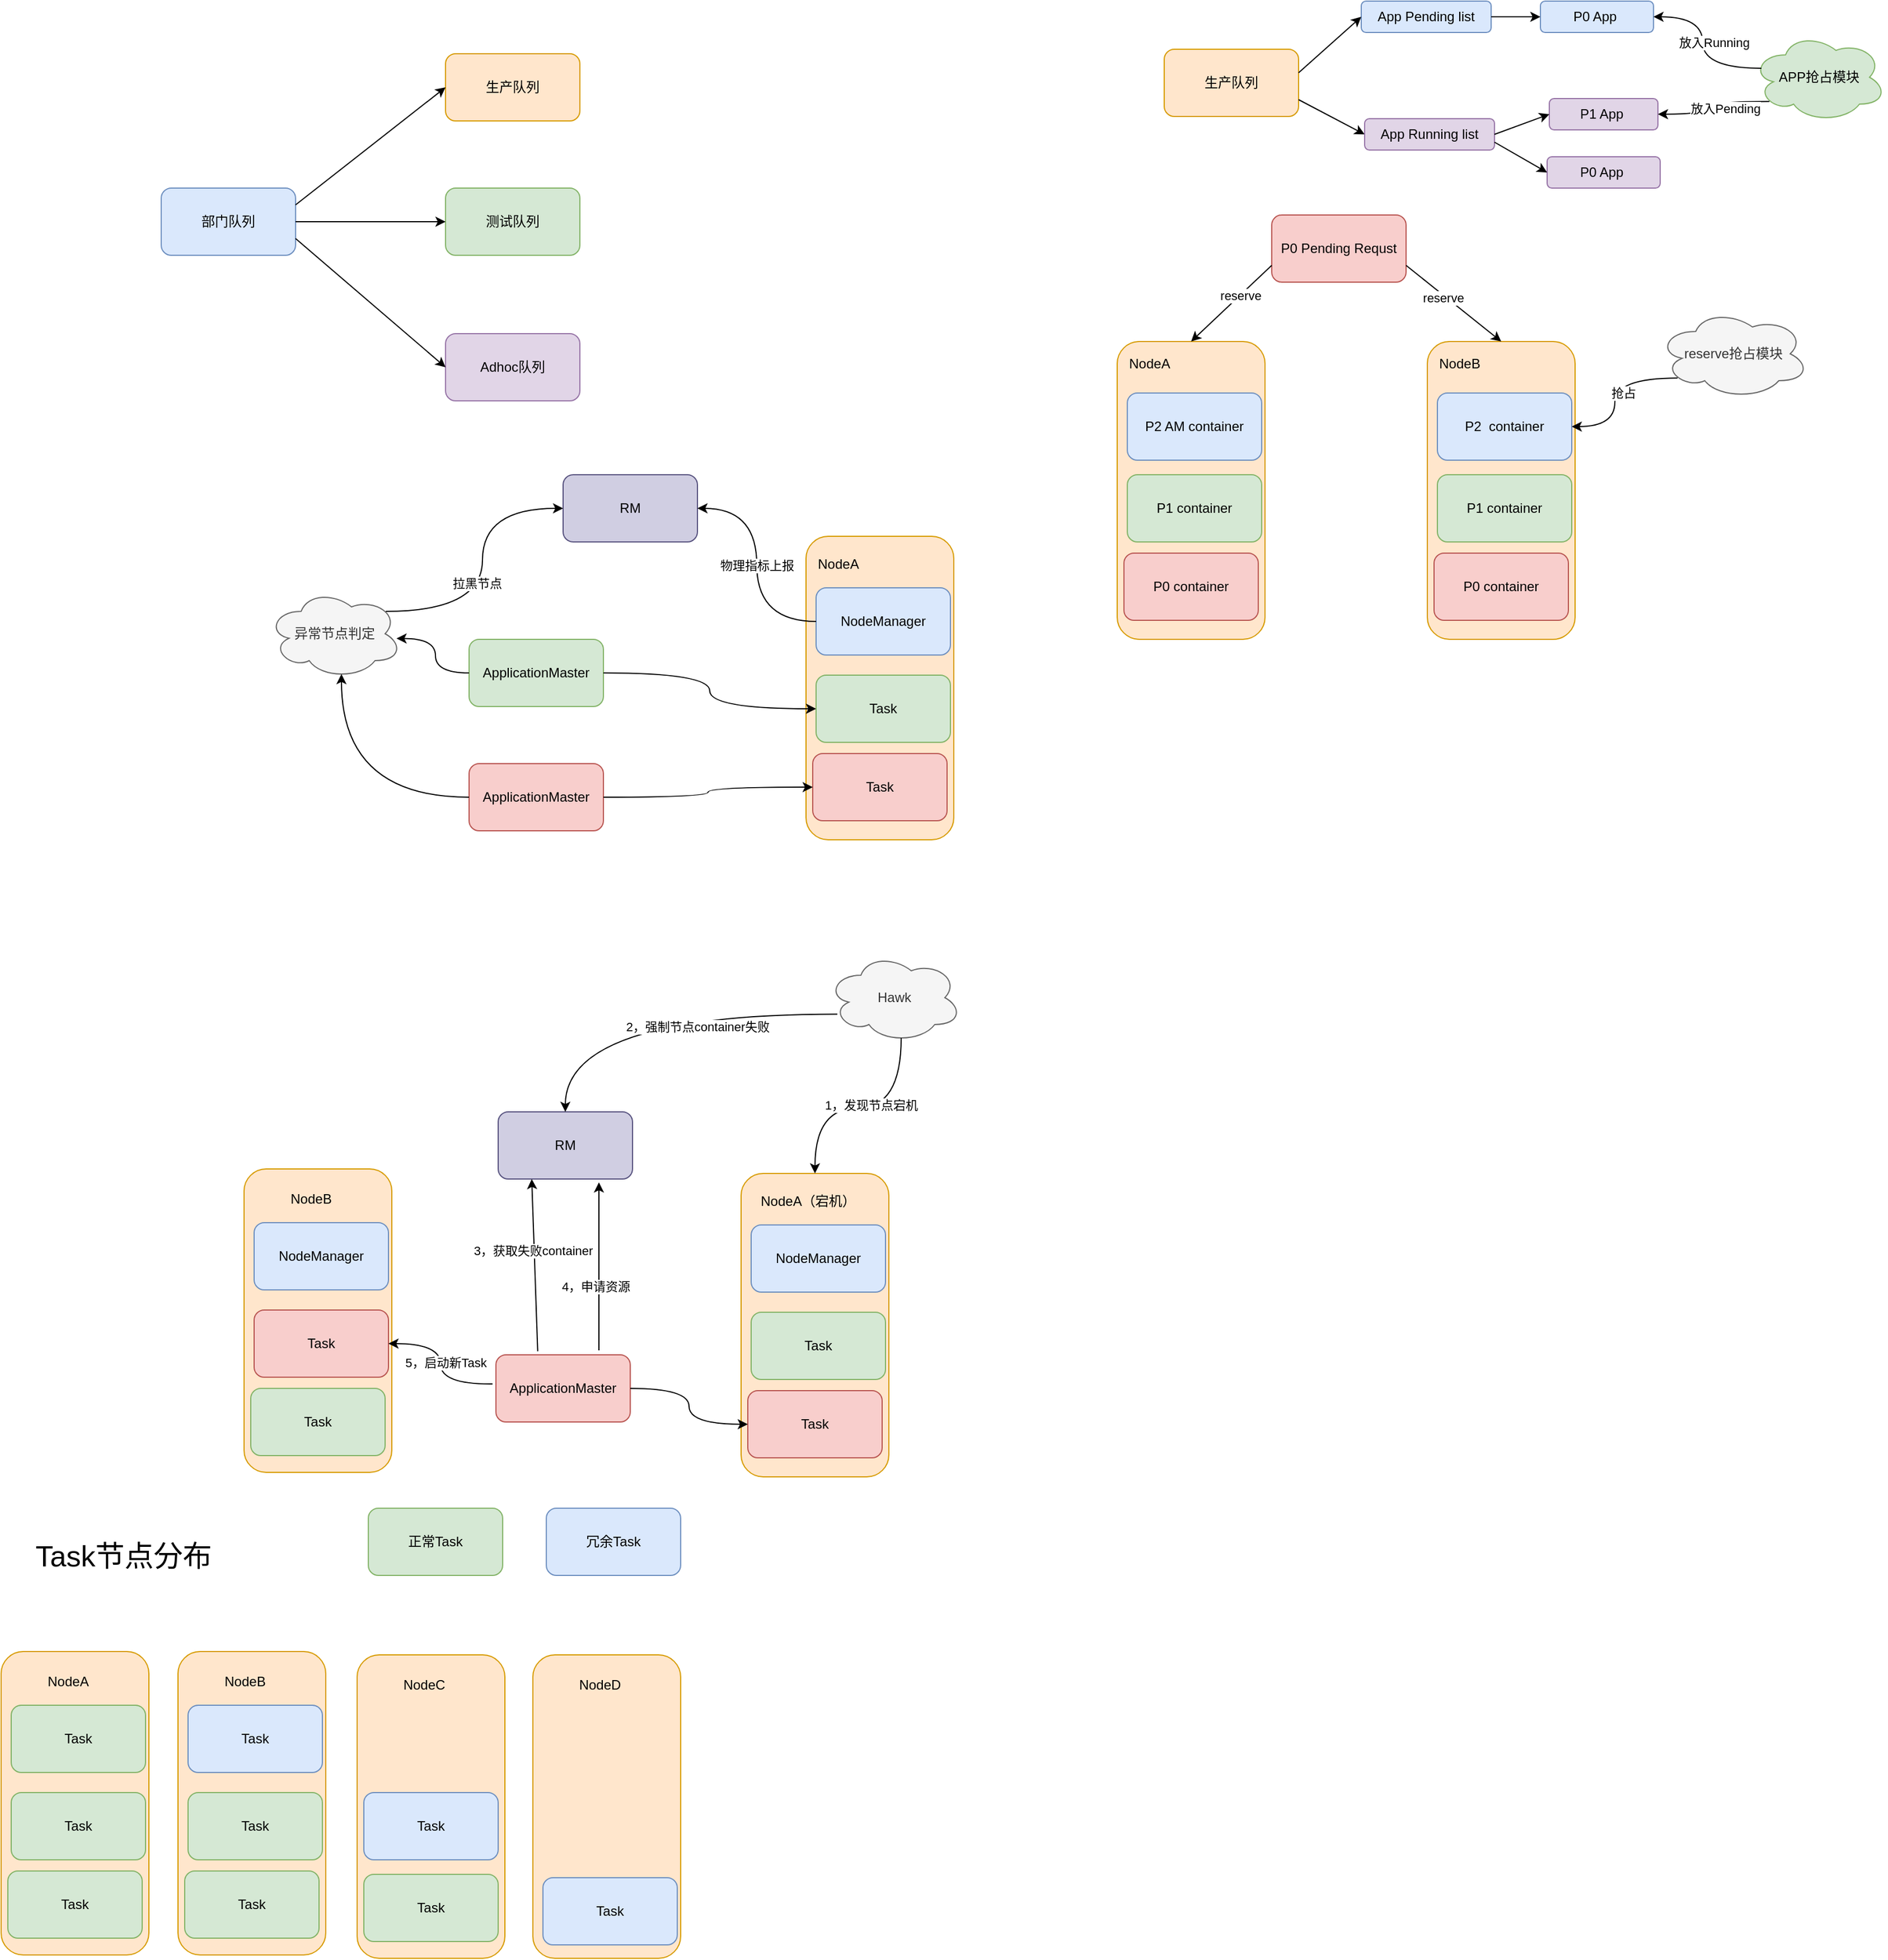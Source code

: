<mxfile version="13.7.4" type="github">
  <diagram id="bQWLj3P9DAoW00m1-NoQ" name="Page-1">
    <mxGraphModel dx="1933" dy="540" grid="0" gridSize="10" guides="1" tooltips="1" connect="1" arrows="1" fold="1" page="1" pageScale="1" pageWidth="827" pageHeight="1169" math="0" shadow="0">
      <root>
        <mxCell id="0" />
        <mxCell id="1" parent="0" />
        <mxCell id="UONJU83UgaEwQnr5J4Ik-1" value="部门队列" style="rounded=1;whiteSpace=wrap;html=1;fillColor=#dae8fc;strokeColor=#6c8ebf;" vertex="1" parent="1">
          <mxGeometry x="100" y="420" width="120" height="60" as="geometry" />
        </mxCell>
        <mxCell id="UONJU83UgaEwQnr5J4Ik-2" value="Adhoc队列" style="rounded=1;whiteSpace=wrap;html=1;fillColor=#e1d5e7;strokeColor=#9673a6;" vertex="1" parent="1">
          <mxGeometry x="354" y="550" width="120" height="60" as="geometry" />
        </mxCell>
        <mxCell id="UONJU83UgaEwQnr5J4Ik-3" value="测试队列" style="rounded=1;whiteSpace=wrap;html=1;fillColor=#d5e8d4;strokeColor=#82b366;" vertex="1" parent="1">
          <mxGeometry x="354" y="420" width="120" height="60" as="geometry" />
        </mxCell>
        <mxCell id="UONJU83UgaEwQnr5J4Ik-4" value="生产队列" style="rounded=1;whiteSpace=wrap;html=1;fillColor=#ffe6cc;strokeColor=#d79b00;" vertex="1" parent="1">
          <mxGeometry x="354" y="300" width="120" height="60" as="geometry" />
        </mxCell>
        <mxCell id="UONJU83UgaEwQnr5J4Ik-5" value="" style="endArrow=classic;html=1;exitX=1;exitY=0.25;exitDx=0;exitDy=0;entryX=0;entryY=0.5;entryDx=0;entryDy=0;" edge="1" parent="1" source="UONJU83UgaEwQnr5J4Ik-1" target="UONJU83UgaEwQnr5J4Ik-4">
          <mxGeometry width="50" height="50" relative="1" as="geometry">
            <mxPoint x="60" y="440" as="sourcePoint" />
            <mxPoint x="110" y="390" as="targetPoint" />
          </mxGeometry>
        </mxCell>
        <mxCell id="UONJU83UgaEwQnr5J4Ik-6" value="" style="endArrow=classic;html=1;exitX=1;exitY=0.5;exitDx=0;exitDy=0;entryX=0;entryY=0.5;entryDx=0;entryDy=0;" edge="1" parent="1" source="UONJU83UgaEwQnr5J4Ik-1" target="UONJU83UgaEwQnr5J4Ik-3">
          <mxGeometry width="50" height="50" relative="1" as="geometry">
            <mxPoint x="230" y="445" as="sourcePoint" />
            <mxPoint x="364" y="340" as="targetPoint" />
          </mxGeometry>
        </mxCell>
        <mxCell id="UONJU83UgaEwQnr5J4Ik-7" value="" style="endArrow=classic;html=1;exitX=1;exitY=0.75;exitDx=0;exitDy=0;entryX=0;entryY=0.5;entryDx=0;entryDy=0;" edge="1" parent="1" source="UONJU83UgaEwQnr5J4Ik-1" target="UONJU83UgaEwQnr5J4Ik-2">
          <mxGeometry width="50" height="50" relative="1" as="geometry">
            <mxPoint x="230" y="460" as="sourcePoint" />
            <mxPoint x="364" y="460" as="targetPoint" />
          </mxGeometry>
        </mxCell>
        <mxCell id="UONJU83UgaEwQnr5J4Ik-11" value="生产队列" style="rounded=1;whiteSpace=wrap;html=1;fillColor=#ffe6cc;strokeColor=#d79b00;" vertex="1" parent="1">
          <mxGeometry x="996" y="296" width="120" height="60" as="geometry" />
        </mxCell>
        <mxCell id="UONJU83UgaEwQnr5J4Ik-15" value="P0 App&amp;nbsp;" style="rounded=1;whiteSpace=wrap;html=1;fillColor=#dae8fc;strokeColor=#6c8ebf;" vertex="1" parent="1">
          <mxGeometry x="1332" y="253" width="101" height="28" as="geometry" />
        </mxCell>
        <mxCell id="UONJU83UgaEwQnr5J4Ik-17" value="App Pending list" style="rounded=1;whiteSpace=wrap;html=1;fillColor=#dae8fc;strokeColor=#6c8ebf;" vertex="1" parent="1">
          <mxGeometry x="1172" y="253" width="116" height="28" as="geometry" />
        </mxCell>
        <mxCell id="UONJU83UgaEwQnr5J4Ik-18" value="" style="endArrow=classic;html=1;exitX=1;exitY=0.75;exitDx=0;exitDy=0;entryX=0;entryY=0.5;entryDx=0;entryDy=0;" edge="1" parent="1" source="UONJU83UgaEwQnr5J4Ik-11" target="UONJU83UgaEwQnr5J4Ik-19">
          <mxGeometry width="50" height="50" relative="1" as="geometry">
            <mxPoint x="747" y="344" as="sourcePoint" />
            <mxPoint x="797" y="294" as="targetPoint" />
          </mxGeometry>
        </mxCell>
        <mxCell id="UONJU83UgaEwQnr5J4Ik-19" value="App Running list" style="rounded=1;whiteSpace=wrap;html=1;fillColor=#e1d5e7;strokeColor=#9673a6;" vertex="1" parent="1">
          <mxGeometry x="1175" y="358" width="116" height="28" as="geometry" />
        </mxCell>
        <mxCell id="UONJU83UgaEwQnr5J4Ik-20" value="P0 App&amp;nbsp;" style="rounded=1;whiteSpace=wrap;html=1;fillColor=#e1d5e7;strokeColor=#9673a6;" vertex="1" parent="1">
          <mxGeometry x="1338" y="392" width="101" height="28" as="geometry" />
        </mxCell>
        <mxCell id="UONJU83UgaEwQnr5J4Ik-21" value="P1 App&amp;nbsp;" style="rounded=1;whiteSpace=wrap;html=1;fillColor=#e1d5e7;strokeColor=#9673a6;" vertex="1" parent="1">
          <mxGeometry x="1340" y="340" width="97" height="28" as="geometry" />
        </mxCell>
        <mxCell id="UONJU83UgaEwQnr5J4Ik-23" value="" style="endArrow=classic;html=1;exitX=1;exitY=0.35;exitDx=0;exitDy=0;entryX=0;entryY=0.5;entryDx=0;entryDy=0;exitPerimeter=0;" edge="1" parent="1" source="UONJU83UgaEwQnr5J4Ik-11" target="UONJU83UgaEwQnr5J4Ik-17">
          <mxGeometry width="50" height="50" relative="1" as="geometry">
            <mxPoint x="1126" y="351" as="sourcePoint" />
            <mxPoint x="1185" y="382" as="targetPoint" />
          </mxGeometry>
        </mxCell>
        <mxCell id="UONJU83UgaEwQnr5J4Ik-24" value="" style="endArrow=classic;html=1;exitX=1;exitY=0.5;exitDx=0;exitDy=0;entryX=0;entryY=0.5;entryDx=0;entryDy=0;" edge="1" parent="1" source="UONJU83UgaEwQnr5J4Ik-17" target="UONJU83UgaEwQnr5J4Ik-15">
          <mxGeometry width="50" height="50" relative="1" as="geometry">
            <mxPoint x="1126" y="327" as="sourcePoint" />
            <mxPoint x="1182" y="277" as="targetPoint" />
          </mxGeometry>
        </mxCell>
        <mxCell id="UONJU83UgaEwQnr5J4Ik-25" value="" style="endArrow=classic;html=1;exitX=1;exitY=0.5;exitDx=0;exitDy=0;entryX=0;entryY=0.5;entryDx=0;entryDy=0;" edge="1" parent="1" source="UONJU83UgaEwQnr5J4Ik-19" target="UONJU83UgaEwQnr5J4Ik-21">
          <mxGeometry width="50" height="50" relative="1" as="geometry">
            <mxPoint x="964" y="472" as="sourcePoint" />
            <mxPoint x="1014" y="422" as="targetPoint" />
          </mxGeometry>
        </mxCell>
        <mxCell id="UONJU83UgaEwQnr5J4Ik-26" value="" style="endArrow=classic;html=1;exitX=1;exitY=0.75;exitDx=0;exitDy=0;entryX=0;entryY=0.5;entryDx=0;entryDy=0;" edge="1" parent="1" source="UONJU83UgaEwQnr5J4Ik-19" target="UONJU83UgaEwQnr5J4Ik-20">
          <mxGeometry width="50" height="50" relative="1" as="geometry">
            <mxPoint x="1301" y="375" as="sourcePoint" />
            <mxPoint x="1350" y="364" as="targetPoint" />
          </mxGeometry>
        </mxCell>
        <mxCell id="UONJU83UgaEwQnr5J4Ik-27" value="" style="endArrow=classic;html=1;entryX=1;entryY=0.5;entryDx=0;entryDy=0;exitX=0.13;exitY=0.77;exitDx=0;exitDy=0;exitPerimeter=0;edgeStyle=orthogonalEdgeStyle;curved=1;" edge="1" parent="1" source="UONJU83UgaEwQnr5J4Ik-28" target="UONJU83UgaEwQnr5J4Ik-21">
          <mxGeometry width="50" height="50" relative="1" as="geometry">
            <mxPoint x="1471" y="327" as="sourcePoint" />
            <mxPoint x="1214" y="476" as="targetPoint" />
          </mxGeometry>
        </mxCell>
        <mxCell id="UONJU83UgaEwQnr5J4Ik-30" value="放入Pending" style="edgeLabel;html=1;align=center;verticalAlign=middle;resizable=0;points=[];" vertex="1" connectable="0" parent="UONJU83UgaEwQnr5J4Ik-27">
          <mxGeometry x="0.207" y="3" relative="1" as="geometry">
            <mxPoint x="15" y="-3" as="offset" />
          </mxGeometry>
        </mxCell>
        <mxCell id="UONJU83UgaEwQnr5J4Ik-28" value="APP抢占模块" style="ellipse;shape=cloud;whiteSpace=wrap;html=1;fillColor=#d5e8d4;strokeColor=#82b366;" vertex="1" parent="1">
          <mxGeometry x="1521" y="281" width="120" height="80" as="geometry" />
        </mxCell>
        <mxCell id="UONJU83UgaEwQnr5J4Ik-29" value="" style="endArrow=classic;html=1;entryX=1;entryY=0.5;entryDx=0;entryDy=0;exitX=0.07;exitY=0.4;exitDx=0;exitDy=0;exitPerimeter=0;edgeStyle=orthogonalEdgeStyle;curved=1;" edge="1" parent="1" source="UONJU83UgaEwQnr5J4Ik-28" target="UONJU83UgaEwQnr5J4Ik-15">
          <mxGeometry width="50" height="50" relative="1" as="geometry">
            <mxPoint x="1520.6" y="349.6" as="sourcePoint" />
            <mxPoint x="1447" y="364" as="targetPoint" />
          </mxGeometry>
        </mxCell>
        <mxCell id="UONJU83UgaEwQnr5J4Ik-31" value="放入Running" style="edgeLabel;html=1;align=center;verticalAlign=middle;resizable=0;points=[];" vertex="1" connectable="0" parent="UONJU83UgaEwQnr5J4Ik-29">
          <mxGeometry x="0.063" y="2" relative="1" as="geometry">
            <mxPoint x="12" as="offset" />
          </mxGeometry>
        </mxCell>
        <mxCell id="UONJU83UgaEwQnr5J4Ik-32" value="" style="rounded=1;whiteSpace=wrap;html=1;fillColor=#ffe6cc;strokeColor=#d79b00;" vertex="1" parent="1">
          <mxGeometry x="954" y="557" width="132" height="266" as="geometry" />
        </mxCell>
        <mxCell id="UONJU83UgaEwQnr5J4Ik-33" value="P0 container" style="rounded=1;whiteSpace=wrap;html=1;fillColor=#f8cecc;strokeColor=#b85450;" vertex="1" parent="1">
          <mxGeometry x="960" y="746" width="120" height="60" as="geometry" />
        </mxCell>
        <mxCell id="UONJU83UgaEwQnr5J4Ik-34" value="P1 container" style="rounded=1;whiteSpace=wrap;html=1;fillColor=#d5e8d4;strokeColor=#82b366;" vertex="1" parent="1">
          <mxGeometry x="963" y="676" width="120" height="60" as="geometry" />
        </mxCell>
        <mxCell id="UONJU83UgaEwQnr5J4Ik-35" value="P2 AM container" style="rounded=1;whiteSpace=wrap;html=1;fillColor=#dae8fc;strokeColor=#6c8ebf;" vertex="1" parent="1">
          <mxGeometry x="963" y="603" width="120" height="60" as="geometry" />
        </mxCell>
        <mxCell id="UONJU83UgaEwQnr5J4Ik-36" value="NodeA" style="text;html=1;strokeColor=none;fillColor=none;align=center;verticalAlign=middle;whiteSpace=wrap;rounded=0;" vertex="1" parent="1">
          <mxGeometry x="963" y="567" width="40" height="20" as="geometry" />
        </mxCell>
        <mxCell id="UONJU83UgaEwQnr5J4Ik-37" value="" style="rounded=1;whiteSpace=wrap;html=1;fillColor=#ffe6cc;strokeColor=#d79b00;" vertex="1" parent="1">
          <mxGeometry x="1231" y="557" width="132" height="266" as="geometry" />
        </mxCell>
        <mxCell id="UONJU83UgaEwQnr5J4Ik-38" value="P0 container" style="rounded=1;whiteSpace=wrap;html=1;fillColor=#f8cecc;strokeColor=#b85450;" vertex="1" parent="1">
          <mxGeometry x="1237" y="746" width="120" height="60" as="geometry" />
        </mxCell>
        <mxCell id="UONJU83UgaEwQnr5J4Ik-39" value="P1 container" style="rounded=1;whiteSpace=wrap;html=1;fillColor=#d5e8d4;strokeColor=#82b366;" vertex="1" parent="1">
          <mxGeometry x="1240" y="676" width="120" height="60" as="geometry" />
        </mxCell>
        <mxCell id="UONJU83UgaEwQnr5J4Ik-40" value="P2&amp;nbsp; container" style="rounded=1;whiteSpace=wrap;html=1;fillColor=#dae8fc;strokeColor=#6c8ebf;" vertex="1" parent="1">
          <mxGeometry x="1240" y="603" width="120" height="60" as="geometry" />
        </mxCell>
        <mxCell id="UONJU83UgaEwQnr5J4Ik-41" value="NodeB" style="text;html=1;strokeColor=none;fillColor=none;align=center;verticalAlign=middle;whiteSpace=wrap;rounded=0;" vertex="1" parent="1">
          <mxGeometry x="1240" y="567" width="40" height="20" as="geometry" />
        </mxCell>
        <mxCell id="UONJU83UgaEwQnr5J4Ik-42" value="reserve抢占模块" style="ellipse;shape=cloud;whiteSpace=wrap;html=1;fillColor=#f5f5f5;strokeColor=#666666;fontColor=#333333;" vertex="1" parent="1">
          <mxGeometry x="1437" y="528" width="135" height="80" as="geometry" />
        </mxCell>
        <mxCell id="UONJU83UgaEwQnr5J4Ik-43" value="P0 Pending Requst" style="rounded=1;whiteSpace=wrap;html=1;fillColor=#f8cecc;strokeColor=#b85450;" vertex="1" parent="1">
          <mxGeometry x="1092" y="444" width="120" height="60" as="geometry" />
        </mxCell>
        <mxCell id="UONJU83UgaEwQnr5J4Ik-44" value="" style="endArrow=classic;html=1;exitX=0;exitY=0.75;exitDx=0;exitDy=0;entryX=0.5;entryY=0;entryDx=0;entryDy=0;" edge="1" parent="1" source="UONJU83UgaEwQnr5J4Ik-43" target="UONJU83UgaEwQnr5J4Ik-32">
          <mxGeometry width="50" height="50" relative="1" as="geometry">
            <mxPoint x="878" y="582" as="sourcePoint" />
            <mxPoint x="928" y="532" as="targetPoint" />
          </mxGeometry>
        </mxCell>
        <mxCell id="UONJU83UgaEwQnr5J4Ik-45" value="reserve" style="edgeLabel;html=1;align=center;verticalAlign=middle;resizable=0;points=[];" vertex="1" connectable="0" parent="UONJU83UgaEwQnr5J4Ik-44">
          <mxGeometry x="-0.219" y="-1" relative="1" as="geometry">
            <mxPoint y="1" as="offset" />
          </mxGeometry>
        </mxCell>
        <mxCell id="UONJU83UgaEwQnr5J4Ik-46" value="" style="endArrow=classic;html=1;exitX=1;exitY=0.75;exitDx=0;exitDy=0;entryX=0.5;entryY=0;entryDx=0;entryDy=0;" edge="1" parent="1" source="UONJU83UgaEwQnr5J4Ik-43" target="UONJU83UgaEwQnr5J4Ik-37">
          <mxGeometry width="50" height="50" relative="1" as="geometry">
            <mxPoint x="1102" y="499" as="sourcePoint" />
            <mxPoint x="1031" y="567" as="targetPoint" />
          </mxGeometry>
        </mxCell>
        <mxCell id="UONJU83UgaEwQnr5J4Ik-47" value="reserve" style="edgeLabel;html=1;align=center;verticalAlign=middle;resizable=0;points=[];" vertex="1" connectable="0" parent="UONJU83UgaEwQnr5J4Ik-46">
          <mxGeometry x="-0.219" y="-1" relative="1" as="geometry">
            <mxPoint y="1" as="offset" />
          </mxGeometry>
        </mxCell>
        <mxCell id="UONJU83UgaEwQnr5J4Ik-48" value="" style="endArrow=classic;html=1;exitX=0.13;exitY=0.77;exitDx=0;exitDy=0;exitPerimeter=0;entryX=1;entryY=0.5;entryDx=0;entryDy=0;edgeStyle=orthogonalEdgeStyle;curved=1;" edge="1" parent="1" source="UONJU83UgaEwQnr5J4Ik-42" target="UONJU83UgaEwQnr5J4Ik-40">
          <mxGeometry width="50" height="50" relative="1" as="geometry">
            <mxPoint x="665" y="652" as="sourcePoint" />
            <mxPoint x="715" y="602" as="targetPoint" />
          </mxGeometry>
        </mxCell>
        <mxCell id="UONJU83UgaEwQnr5J4Ik-49" value="抢占" style="edgeLabel;html=1;align=center;verticalAlign=middle;resizable=0;points=[];" vertex="1" connectable="0" parent="UONJU83UgaEwQnr5J4Ik-48">
          <mxGeometry x="-0.294" y="13" relative="1" as="geometry">
            <mxPoint as="offset" />
          </mxGeometry>
        </mxCell>
        <mxCell id="UONJU83UgaEwQnr5J4Ik-50" value="ApplicationMaster" style="rounded=1;whiteSpace=wrap;html=1;fillColor=#f8cecc;strokeColor=#b85450;" vertex="1" parent="1">
          <mxGeometry x="375" y="934" width="120" height="60" as="geometry" />
        </mxCell>
        <mxCell id="UONJU83UgaEwQnr5J4Ik-56" value="RM" style="rounded=1;whiteSpace=wrap;html=1;fillColor=#d0cee2;strokeColor=#56517e;" vertex="1" parent="1">
          <mxGeometry x="459" y="676" width="120" height="60" as="geometry" />
        </mxCell>
        <mxCell id="UONJU83UgaEwQnr5J4Ik-57" value="异常节点判定" style="ellipse;shape=cloud;whiteSpace=wrap;html=1;fillColor=#f5f5f5;strokeColor=#666666;fontColor=#333333;" vertex="1" parent="1">
          <mxGeometry x="195" y="778" width="120" height="80" as="geometry" />
        </mxCell>
        <mxCell id="UONJU83UgaEwQnr5J4Ik-58" value="ApplicationMaster" style="rounded=1;whiteSpace=wrap;html=1;fillColor=#d5e8d4;strokeColor=#82b366;" vertex="1" parent="1">
          <mxGeometry x="375" y="823" width="120" height="60" as="geometry" />
        </mxCell>
        <mxCell id="UONJU83UgaEwQnr5J4Ik-59" value="" style="endArrow=classic;html=1;entryX=0.55;entryY=0.95;entryDx=0;entryDy=0;entryPerimeter=0;edgeStyle=orthogonalEdgeStyle;curved=1;exitX=0;exitY=0.5;exitDx=0;exitDy=0;" edge="1" parent="1" source="UONJU83UgaEwQnr5J4Ik-50" target="UONJU83UgaEwQnr5J4Ik-57">
          <mxGeometry width="50" height="50" relative="1" as="geometry">
            <mxPoint x="370" y="965" as="sourcePoint" />
            <mxPoint x="289" y="941" as="targetPoint" />
          </mxGeometry>
        </mxCell>
        <mxCell id="UONJU83UgaEwQnr5J4Ik-60" value="" style="endArrow=classic;html=1;entryX=0.96;entryY=0.553;entryDx=0;entryDy=0;entryPerimeter=0;edgeStyle=orthogonalEdgeStyle;curved=1;exitX=0;exitY=0.5;exitDx=0;exitDy=0;" edge="1" parent="1" source="UONJU83UgaEwQnr5J4Ik-58" target="UONJU83UgaEwQnr5J4Ik-57">
          <mxGeometry width="50" height="50" relative="1" as="geometry">
            <mxPoint x="380" y="975" as="sourcePoint" />
            <mxPoint x="271" y="864" as="targetPoint" />
          </mxGeometry>
        </mxCell>
        <mxCell id="UONJU83UgaEwQnr5J4Ik-62" value="" style="endArrow=classic;html=1;exitX=0.88;exitY=0.25;exitDx=0;exitDy=0;exitPerimeter=0;entryX=0;entryY=0.5;entryDx=0;entryDy=0;edgeStyle=orthogonalEdgeStyle;curved=1;" edge="1" parent="1" source="UONJU83UgaEwQnr5J4Ik-57" target="UONJU83UgaEwQnr5J4Ik-56">
          <mxGeometry width="50" height="50" relative="1" as="geometry">
            <mxPoint x="206" y="971" as="sourcePoint" />
            <mxPoint x="256" y="921" as="targetPoint" />
          </mxGeometry>
        </mxCell>
        <mxCell id="UONJU83UgaEwQnr5J4Ik-63" value="拉黑节点" style="edgeLabel;html=1;align=center;verticalAlign=middle;resizable=0;points=[];" vertex="1" connectable="0" parent="UONJU83UgaEwQnr5J4Ik-62">
          <mxGeometry x="-0.348" y="25" relative="1" as="geometry">
            <mxPoint as="offset" />
          </mxGeometry>
        </mxCell>
        <mxCell id="UONJU83UgaEwQnr5J4Ik-64" value="" style="rounded=1;whiteSpace=wrap;html=1;fillColor=#ffe6cc;strokeColor=#d79b00;" vertex="1" parent="1">
          <mxGeometry x="676" y="731" width="132" height="271" as="geometry" />
        </mxCell>
        <mxCell id="UONJU83UgaEwQnr5J4Ik-65" value="Task" style="rounded=1;whiteSpace=wrap;html=1;fillColor=#f8cecc;strokeColor=#b85450;" vertex="1" parent="1">
          <mxGeometry x="682" y="925" width="120" height="60" as="geometry" />
        </mxCell>
        <mxCell id="UONJU83UgaEwQnr5J4Ik-66" value="Task" style="rounded=1;whiteSpace=wrap;html=1;fillColor=#d5e8d4;strokeColor=#82b366;" vertex="1" parent="1">
          <mxGeometry x="685" y="855" width="120" height="60" as="geometry" />
        </mxCell>
        <mxCell id="UONJU83UgaEwQnr5J4Ik-68" value="NodeA" style="text;html=1;strokeColor=none;fillColor=none;align=center;verticalAlign=middle;whiteSpace=wrap;rounded=0;" vertex="1" parent="1">
          <mxGeometry x="685" y="746" width="40" height="20" as="geometry" />
        </mxCell>
        <mxCell id="UONJU83UgaEwQnr5J4Ik-69" value="NodeManager" style="rounded=1;whiteSpace=wrap;html=1;fillColor=#dae8fc;strokeColor=#6c8ebf;" vertex="1" parent="1">
          <mxGeometry x="685" y="777" width="120" height="60" as="geometry" />
        </mxCell>
        <mxCell id="UONJU83UgaEwQnr5J4Ik-70" value="" style="endArrow=classic;html=1;exitX=1;exitY=0.5;exitDx=0;exitDy=0;entryX=0;entryY=0.5;entryDx=0;entryDy=0;edgeStyle=orthogonalEdgeStyle;curved=1;" edge="1" parent="1" source="UONJU83UgaEwQnr5J4Ik-58" target="UONJU83UgaEwQnr5J4Ik-66">
          <mxGeometry width="50" height="50" relative="1" as="geometry">
            <mxPoint x="211" y="1015" as="sourcePoint" />
            <mxPoint x="383" y="1037" as="targetPoint" />
          </mxGeometry>
        </mxCell>
        <mxCell id="UONJU83UgaEwQnr5J4Ik-71" value="" style="endArrow=classic;html=1;exitX=1;exitY=0.5;exitDx=0;exitDy=0;entryX=0;entryY=0.5;entryDx=0;entryDy=0;edgeStyle=orthogonalEdgeStyle;curved=1;" edge="1" parent="1" source="UONJU83UgaEwQnr5J4Ik-50" target="UONJU83UgaEwQnr5J4Ik-65">
          <mxGeometry width="50" height="50" relative="1" as="geometry">
            <mxPoint x="505" y="863" as="sourcePoint" />
            <mxPoint x="678" y="895" as="targetPoint" />
          </mxGeometry>
        </mxCell>
        <mxCell id="UONJU83UgaEwQnr5J4Ik-72" value="物理指标上报" style="endArrow=classic;html=1;exitX=0;exitY=0.5;exitDx=0;exitDy=0;entryX=1;entryY=0.5;entryDx=0;entryDy=0;edgeStyle=orthogonalEdgeStyle;curved=1;" edge="1" parent="1" source="UONJU83UgaEwQnr5J4Ik-69" target="UONJU83UgaEwQnr5J4Ik-56">
          <mxGeometry width="50" height="50" relative="1" as="geometry">
            <mxPoint x="505" y="863" as="sourcePoint" />
            <mxPoint x="678" y="895" as="targetPoint" />
          </mxGeometry>
        </mxCell>
        <mxCell id="UONJU83UgaEwQnr5J4Ik-73" value="ApplicationMaster" style="rounded=1;whiteSpace=wrap;html=1;fillColor=#f8cecc;strokeColor=#b85450;" vertex="1" parent="1">
          <mxGeometry x="399" y="1462" width="120" height="60" as="geometry" />
        </mxCell>
        <mxCell id="UONJU83UgaEwQnr5J4Ik-74" value="RM" style="rounded=1;whiteSpace=wrap;html=1;fillColor=#d0cee2;strokeColor=#56517e;" vertex="1" parent="1">
          <mxGeometry x="401" y="1245" width="120" height="60" as="geometry" />
        </mxCell>
        <mxCell id="UONJU83UgaEwQnr5J4Ik-75" value="Hawk" style="ellipse;shape=cloud;whiteSpace=wrap;html=1;fillColor=#f5f5f5;strokeColor=#666666;fontColor=#333333;" vertex="1" parent="1">
          <mxGeometry x="695" y="1103" width="120" height="80" as="geometry" />
        </mxCell>
        <mxCell id="UONJU83UgaEwQnr5J4Ik-81" value="" style="rounded=1;whiteSpace=wrap;html=1;fillColor=#ffe6cc;strokeColor=#d79b00;" vertex="1" parent="1">
          <mxGeometry x="618" y="1300" width="132" height="271" as="geometry" />
        </mxCell>
        <mxCell id="UONJU83UgaEwQnr5J4Ik-82" value="Task" style="rounded=1;whiteSpace=wrap;html=1;fillColor=#f8cecc;strokeColor=#b85450;" vertex="1" parent="1">
          <mxGeometry x="624" y="1494" width="120" height="60" as="geometry" />
        </mxCell>
        <mxCell id="UONJU83UgaEwQnr5J4Ik-83" value="Task" style="rounded=1;whiteSpace=wrap;html=1;fillColor=#d5e8d4;strokeColor=#82b366;" vertex="1" parent="1">
          <mxGeometry x="627" y="1424" width="120" height="60" as="geometry" />
        </mxCell>
        <mxCell id="UONJU83UgaEwQnr5J4Ik-84" value="NodeA（宕机）" style="text;html=1;strokeColor=none;fillColor=none;align=center;verticalAlign=middle;whiteSpace=wrap;rounded=0;" vertex="1" parent="1">
          <mxGeometry x="627" y="1315" width="102" height="20" as="geometry" />
        </mxCell>
        <mxCell id="UONJU83UgaEwQnr5J4Ik-85" value="NodeManager" style="rounded=1;whiteSpace=wrap;html=1;fillColor=#dae8fc;strokeColor=#6c8ebf;" vertex="1" parent="1">
          <mxGeometry x="627" y="1346" width="120" height="60" as="geometry" />
        </mxCell>
        <mxCell id="UONJU83UgaEwQnr5J4Ik-87" value="" style="endArrow=classic;html=1;exitX=1;exitY=0.5;exitDx=0;exitDy=0;entryX=0;entryY=0.5;entryDx=0;entryDy=0;edgeStyle=orthogonalEdgeStyle;curved=1;" edge="1" parent="1" source="UONJU83UgaEwQnr5J4Ik-73" target="UONJU83UgaEwQnr5J4Ik-82">
          <mxGeometry width="50" height="50" relative="1" as="geometry">
            <mxPoint x="447" y="1432" as="sourcePoint" />
            <mxPoint x="620" y="1464" as="targetPoint" />
          </mxGeometry>
        </mxCell>
        <mxCell id="UONJU83UgaEwQnr5J4Ik-89" value="" style="endArrow=classic;html=1;exitX=0.55;exitY=0.95;exitDx=0;exitDy=0;exitPerimeter=0;edgeStyle=orthogonalEdgeStyle;curved=1;entryX=0.5;entryY=0;entryDx=0;entryDy=0;" edge="1" parent="1" source="UONJU83UgaEwQnr5J4Ik-75" target="UONJU83UgaEwQnr5J4Ik-81">
          <mxGeometry width="50" height="50" relative="1" as="geometry">
            <mxPoint x="252.6" y="1377" as="sourcePoint" />
            <mxPoint x="614" y="1396" as="targetPoint" />
          </mxGeometry>
        </mxCell>
        <mxCell id="UONJU83UgaEwQnr5J4Ik-91" value="1，发现节点宕机" style="edgeLabel;html=1;align=center;verticalAlign=middle;resizable=0;points=[];" vertex="1" connectable="0" parent="UONJU83UgaEwQnr5J4Ik-89">
          <mxGeometry x="0.017" y="-18" relative="1" as="geometry">
            <mxPoint x="10.5" y="15.5" as="offset" />
          </mxGeometry>
        </mxCell>
        <mxCell id="UONJU83UgaEwQnr5J4Ik-92" value="" style="endArrow=classic;html=1;exitX=0.311;exitY=-0.053;exitDx=0;exitDy=0;entryX=0.25;entryY=1;entryDx=0;entryDy=0;exitPerimeter=0;" edge="1" parent="1" source="UONJU83UgaEwQnr5J4Ik-73" target="UONJU83UgaEwQnr5J4Ik-74">
          <mxGeometry width="50" height="50" relative="1" as="geometry">
            <mxPoint x="139" y="1334" as="sourcePoint" />
            <mxPoint x="450" y="1306" as="targetPoint" />
          </mxGeometry>
        </mxCell>
        <mxCell id="UONJU83UgaEwQnr5J4Ik-96" value="3，获取失败container" style="edgeLabel;html=1;align=center;verticalAlign=middle;resizable=0;points=[];" vertex="1" connectable="0" parent="UONJU83UgaEwQnr5J4Ik-92">
          <mxGeometry x="0.174" y="1" relative="1" as="geometry">
            <mxPoint as="offset" />
          </mxGeometry>
        </mxCell>
        <mxCell id="UONJU83UgaEwQnr5J4Ik-94" value="" style="endArrow=classic;html=1;exitX=0.075;exitY=0.685;exitDx=0;exitDy=0;exitPerimeter=0;entryX=0.5;entryY=0;entryDx=0;entryDy=0;edgeStyle=orthogonalEdgeStyle;curved=1;" edge="1" parent="1" source="UONJU83UgaEwQnr5J4Ik-75" target="UONJU83UgaEwQnr5J4Ik-74">
          <mxGeometry width="50" height="50" relative="1" as="geometry">
            <mxPoint x="376" y="1197" as="sourcePoint" />
            <mxPoint x="426" y="1147" as="targetPoint" />
          </mxGeometry>
        </mxCell>
        <mxCell id="UONJU83UgaEwQnr5J4Ik-95" value="2，强制节点container失败" style="edgeLabel;html=1;align=center;verticalAlign=middle;resizable=0;points=[];" vertex="1" connectable="0" parent="UONJU83UgaEwQnr5J4Ik-94">
          <mxGeometry x="-0.243" y="5" relative="1" as="geometry">
            <mxPoint y="6.2" as="offset" />
          </mxGeometry>
        </mxCell>
        <mxCell id="UONJU83UgaEwQnr5J4Ik-97" value="" style="rounded=1;whiteSpace=wrap;html=1;fillColor=#ffe6cc;strokeColor=#d79b00;" vertex="1" parent="1">
          <mxGeometry x="174" y="1296" width="132" height="271" as="geometry" />
        </mxCell>
        <mxCell id="UONJU83UgaEwQnr5J4Ik-98" value="Task" style="rounded=1;whiteSpace=wrap;html=1;fillColor=#d5e8d4;strokeColor=#82b366;" vertex="1" parent="1">
          <mxGeometry x="180" y="1492" width="120" height="60" as="geometry" />
        </mxCell>
        <mxCell id="UONJU83UgaEwQnr5J4Ik-99" value="Task" style="rounded=1;whiteSpace=wrap;html=1;fillColor=#f8cecc;strokeColor=#b85450;" vertex="1" parent="1">
          <mxGeometry x="183" y="1422" width="120" height="60" as="geometry" />
        </mxCell>
        <mxCell id="UONJU83UgaEwQnr5J4Ik-100" value="NodeB" style="text;html=1;strokeColor=none;fillColor=none;align=center;verticalAlign=middle;whiteSpace=wrap;rounded=0;" vertex="1" parent="1">
          <mxGeometry x="183" y="1313" width="102" height="20" as="geometry" />
        </mxCell>
        <mxCell id="UONJU83UgaEwQnr5J4Ik-101" value="NodeManager" style="rounded=1;whiteSpace=wrap;html=1;fillColor=#dae8fc;strokeColor=#6c8ebf;" vertex="1" parent="1">
          <mxGeometry x="183" y="1344" width="120" height="60" as="geometry" />
        </mxCell>
        <mxCell id="UONJU83UgaEwQnr5J4Ik-103" value="" style="endArrow=classic;html=1;entryX=1;entryY=0.5;entryDx=0;entryDy=0;edgeStyle=orthogonalEdgeStyle;curved=1;" edge="1" parent="1" target="UONJU83UgaEwQnr5J4Ik-99">
          <mxGeometry width="50" height="50" relative="1" as="geometry">
            <mxPoint x="396" y="1488" as="sourcePoint" />
            <mxPoint x="324" y="1452" as="targetPoint" />
          </mxGeometry>
        </mxCell>
        <mxCell id="UONJU83UgaEwQnr5J4Ik-104" value="5，启动新Task" style="edgeLabel;html=1;align=center;verticalAlign=middle;resizable=0;points=[];" vertex="1" connectable="0" parent="UONJU83UgaEwQnr5J4Ik-103">
          <mxGeometry x="0.262" y="3" relative="1" as="geometry">
            <mxPoint x="7.5" y="15.5" as="offset" />
          </mxGeometry>
        </mxCell>
        <mxCell id="UONJU83UgaEwQnr5J4Ik-105" value="" style="endArrow=classic;html=1;edgeStyle=orthogonalEdgeStyle;curved=1;" edge="1" parent="1">
          <mxGeometry width="50" height="50" relative="1" as="geometry">
            <mxPoint x="491" y="1458" as="sourcePoint" />
            <mxPoint x="491" y="1308" as="targetPoint" />
          </mxGeometry>
        </mxCell>
        <mxCell id="UONJU83UgaEwQnr5J4Ik-106" value="4，申请资源" style="edgeLabel;html=1;align=center;verticalAlign=middle;resizable=0;points=[];" vertex="1" connectable="0" parent="UONJU83UgaEwQnr5J4Ik-105">
          <mxGeometry x="-0.237" y="3" relative="1" as="geometry">
            <mxPoint as="offset" />
          </mxGeometry>
        </mxCell>
        <mxCell id="UONJU83UgaEwQnr5J4Ik-128" value="" style="rounded=1;whiteSpace=wrap;html=1;fillColor=#ffe6cc;strokeColor=#d79b00;" vertex="1" parent="1">
          <mxGeometry x="432" y="1730" width="132" height="271" as="geometry" />
        </mxCell>
        <mxCell id="UONJU83UgaEwQnr5J4Ik-131" value="NodeD" style="text;html=1;strokeColor=none;fillColor=none;align=center;verticalAlign=middle;whiteSpace=wrap;rounded=0;" vertex="1" parent="1">
          <mxGeometry x="441" y="1747" width="102" height="20" as="geometry" />
        </mxCell>
        <mxCell id="UONJU83UgaEwQnr5J4Ik-132" value="Task" style="rounded=1;whiteSpace=wrap;html=1;fillColor=#dae8fc;strokeColor=#6c8ebf;" vertex="1" parent="1">
          <mxGeometry x="441" y="1929" width="120" height="60" as="geometry" />
        </mxCell>
        <mxCell id="UONJU83UgaEwQnr5J4Ik-133" value="" style="rounded=1;whiteSpace=wrap;html=1;fillColor=#ffe6cc;strokeColor=#d79b00;" vertex="1" parent="1">
          <mxGeometry x="275" y="1730" width="132" height="271" as="geometry" />
        </mxCell>
        <mxCell id="UONJU83UgaEwQnr5J4Ik-134" value="Task" style="rounded=1;whiteSpace=wrap;html=1;fillColor=#d5e8d4;strokeColor=#82b366;" vertex="1" parent="1">
          <mxGeometry x="281" y="1926" width="120" height="60" as="geometry" />
        </mxCell>
        <mxCell id="UONJU83UgaEwQnr5J4Ik-136" value="NodeC" style="text;html=1;strokeColor=none;fillColor=none;align=center;verticalAlign=middle;whiteSpace=wrap;rounded=0;" vertex="1" parent="1">
          <mxGeometry x="284" y="1747" width="102" height="20" as="geometry" />
        </mxCell>
        <mxCell id="UONJU83UgaEwQnr5J4Ik-137" value="Task" style="rounded=1;whiteSpace=wrap;html=1;fillColor=#dae8fc;strokeColor=#6c8ebf;" vertex="1" parent="1">
          <mxGeometry x="281" y="1853" width="120" height="60" as="geometry" />
        </mxCell>
        <mxCell id="UONJU83UgaEwQnr5J4Ik-138" value="" style="rounded=1;whiteSpace=wrap;html=1;fillColor=#ffe6cc;strokeColor=#d79b00;" vertex="1" parent="1">
          <mxGeometry x="115" y="1727" width="132" height="271" as="geometry" />
        </mxCell>
        <mxCell id="UONJU83UgaEwQnr5J4Ik-139" value="Task" style="rounded=1;whiteSpace=wrap;html=1;fillColor=#d5e8d4;strokeColor=#82b366;" vertex="1" parent="1">
          <mxGeometry x="121" y="1923" width="120" height="60" as="geometry" />
        </mxCell>
        <mxCell id="UONJU83UgaEwQnr5J4Ik-140" value="Task" style="rounded=1;whiteSpace=wrap;html=1;fillColor=#d5e8d4;strokeColor=#82b366;" vertex="1" parent="1">
          <mxGeometry x="124" y="1853" width="120" height="60" as="geometry" />
        </mxCell>
        <mxCell id="UONJU83UgaEwQnr5J4Ik-141" value="NodeB" style="text;html=1;strokeColor=none;fillColor=none;align=center;verticalAlign=middle;whiteSpace=wrap;rounded=0;" vertex="1" parent="1">
          <mxGeometry x="124" y="1744" width="102" height="20" as="geometry" />
        </mxCell>
        <mxCell id="UONJU83UgaEwQnr5J4Ik-142" value="Task" style="rounded=1;whiteSpace=wrap;html=1;fillColor=#dae8fc;strokeColor=#6c8ebf;" vertex="1" parent="1">
          <mxGeometry x="124" y="1775" width="120" height="60" as="geometry" />
        </mxCell>
        <mxCell id="UONJU83UgaEwQnr5J4Ik-143" value="" style="rounded=1;whiteSpace=wrap;html=1;fillColor=#ffe6cc;strokeColor=#d79b00;" vertex="1" parent="1">
          <mxGeometry x="-43" y="1727" width="132" height="271" as="geometry" />
        </mxCell>
        <mxCell id="UONJU83UgaEwQnr5J4Ik-144" value="Task" style="rounded=1;whiteSpace=wrap;html=1;fillColor=#d5e8d4;strokeColor=#82b366;" vertex="1" parent="1">
          <mxGeometry x="-37" y="1923" width="120" height="60" as="geometry" />
        </mxCell>
        <mxCell id="UONJU83UgaEwQnr5J4Ik-145" value="Task" style="rounded=1;whiteSpace=wrap;html=1;fillColor=#d5e8d4;strokeColor=#82b366;" vertex="1" parent="1">
          <mxGeometry x="-34" y="1853" width="120" height="60" as="geometry" />
        </mxCell>
        <mxCell id="UONJU83UgaEwQnr5J4Ik-146" value="NodeA" style="text;html=1;strokeColor=none;fillColor=none;align=center;verticalAlign=middle;whiteSpace=wrap;rounded=0;" vertex="1" parent="1">
          <mxGeometry x="-34" y="1744" width="102" height="20" as="geometry" />
        </mxCell>
        <mxCell id="UONJU83UgaEwQnr5J4Ik-147" value="Task" style="rounded=1;whiteSpace=wrap;html=1;fillColor=#d5e8d4;strokeColor=#82b366;" vertex="1" parent="1">
          <mxGeometry x="-34" y="1775" width="120" height="60" as="geometry" />
        </mxCell>
        <mxCell id="UONJU83UgaEwQnr5J4Ik-148" value="正常Task" style="rounded=1;whiteSpace=wrap;html=1;fillColor=#d5e8d4;strokeColor=#82b366;" vertex="1" parent="1">
          <mxGeometry x="285" y="1599" width="120" height="60" as="geometry" />
        </mxCell>
        <mxCell id="UONJU83UgaEwQnr5J4Ik-149" value="冗余Task" style="rounded=1;whiteSpace=wrap;html=1;fillColor=#dae8fc;strokeColor=#6c8ebf;" vertex="1" parent="1">
          <mxGeometry x="444" y="1599" width="120" height="60" as="geometry" />
        </mxCell>
        <mxCell id="UONJU83UgaEwQnr5J4Ik-150" value="&lt;font style=&quot;font-size: 26px&quot;&gt;Task节点分布&lt;/font&gt;" style="text;html=1;strokeColor=none;fillColor=none;align=center;verticalAlign=middle;whiteSpace=wrap;rounded=0;" vertex="1" parent="1">
          <mxGeometry x="-34" y="1607" width="201" height="70" as="geometry" />
        </mxCell>
      </root>
    </mxGraphModel>
  </diagram>
</mxfile>
